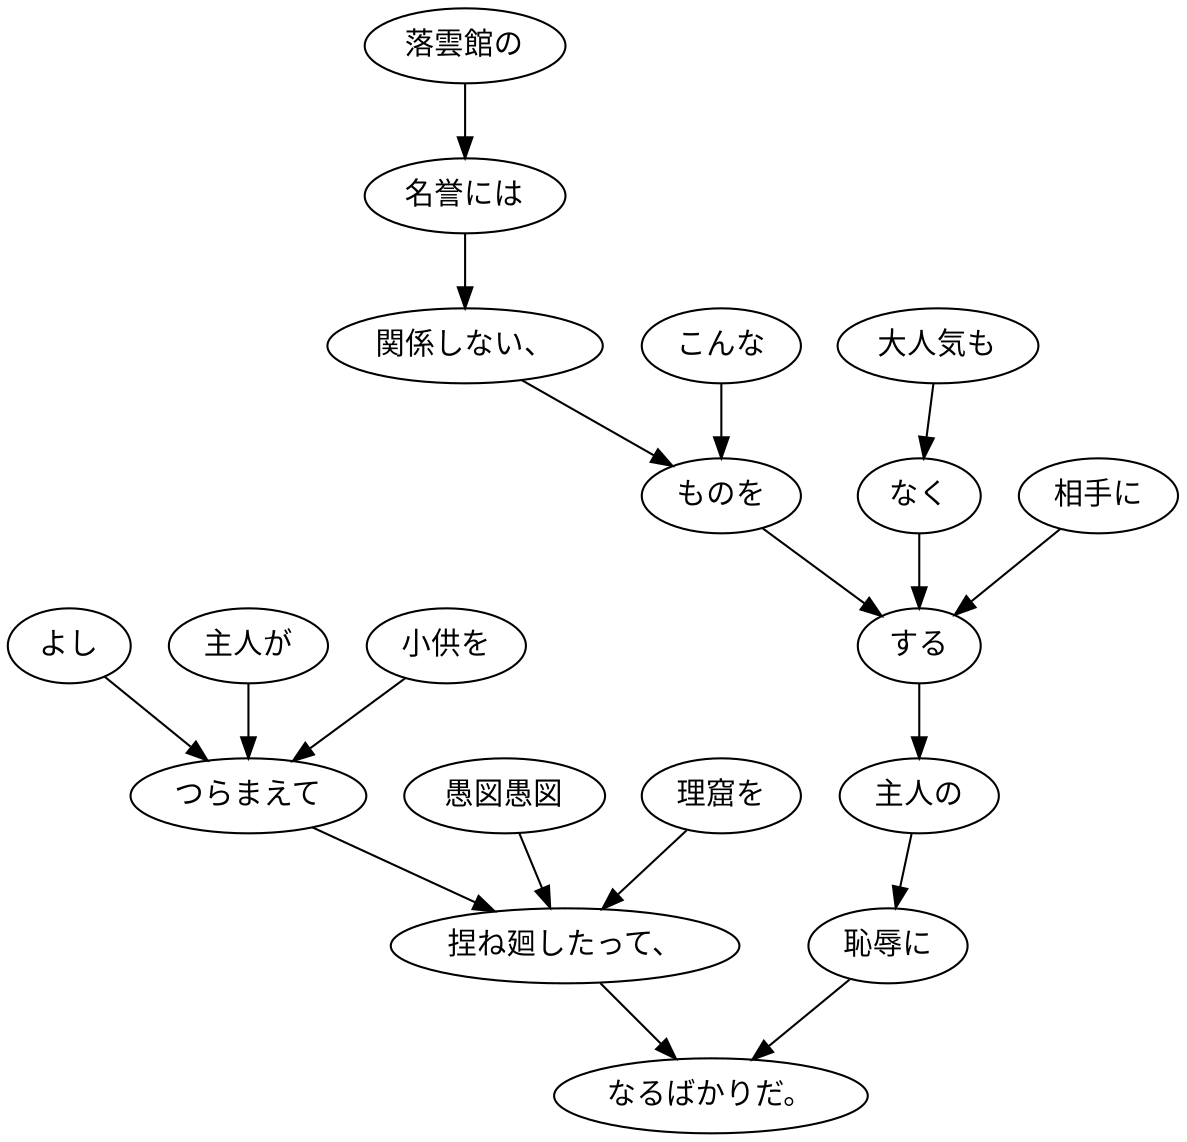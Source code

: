 digraph graph5112 {
	node0 [label="よし"];
	node1 [label="主人が"];
	node2 [label="小供を"];
	node3 [label="つらまえて"];
	node4 [label="愚図愚図"];
	node5 [label="理窟を"];
	node6 [label="捏ね廻したって、"];
	node7 [label="落雲館の"];
	node8 [label="名誉には"];
	node9 [label="関係しない、"];
	node10 [label="こんな"];
	node11 [label="ものを"];
	node12 [label="大人気も"];
	node13 [label="なく"];
	node14 [label="相手に"];
	node15 [label="する"];
	node16 [label="主人の"];
	node17 [label="恥辱に"];
	node18 [label="なるばかりだ。"];
	node0 -> node3;
	node1 -> node3;
	node2 -> node3;
	node3 -> node6;
	node4 -> node6;
	node5 -> node6;
	node6 -> node18;
	node7 -> node8;
	node8 -> node9;
	node9 -> node11;
	node10 -> node11;
	node11 -> node15;
	node12 -> node13;
	node13 -> node15;
	node14 -> node15;
	node15 -> node16;
	node16 -> node17;
	node17 -> node18;
}
